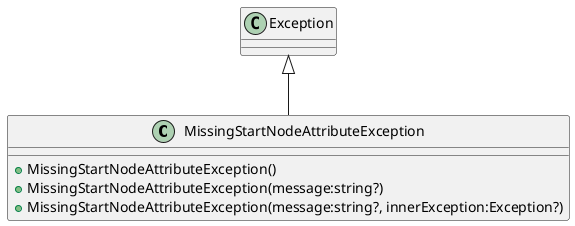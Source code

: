 @startuml
class MissingStartNodeAttributeException {
    + MissingStartNodeAttributeException()
    + MissingStartNodeAttributeException(message:string?)
    + MissingStartNodeAttributeException(message:string?, innerException:Exception?)
}
Exception <|-- MissingStartNodeAttributeException
@enduml
